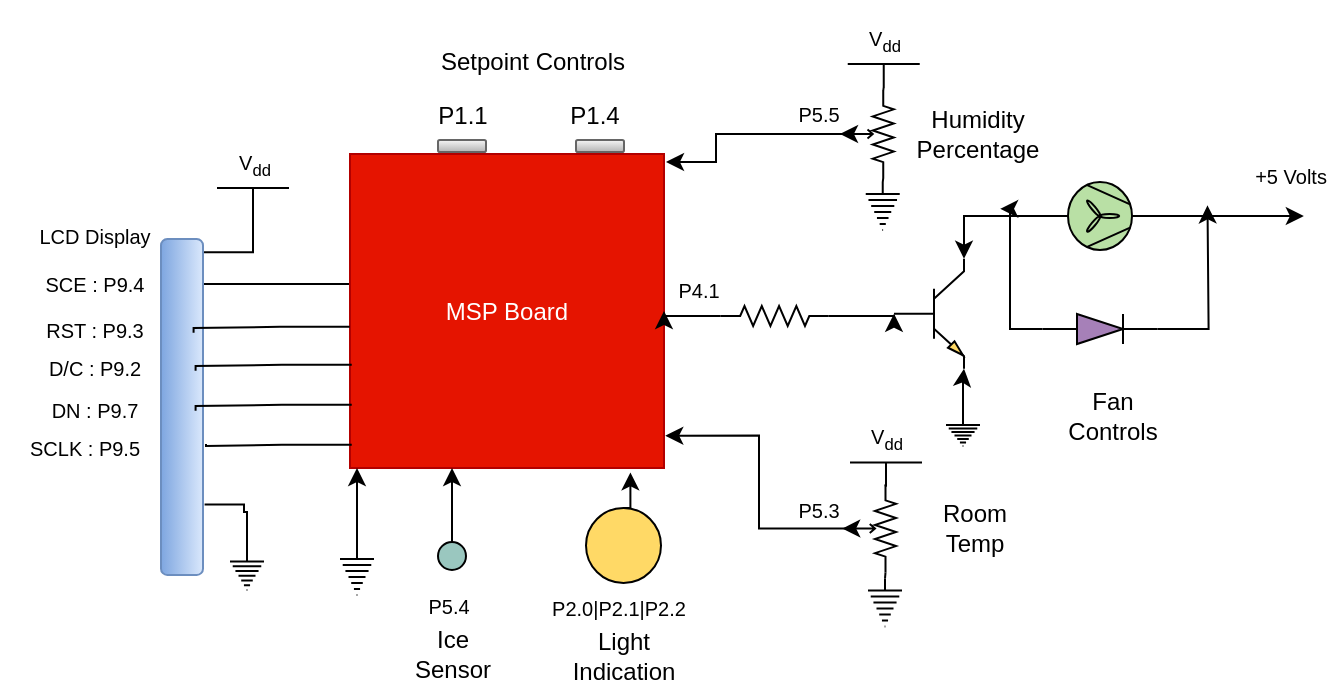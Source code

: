 <mxfile version="20.7.4" type="onedrive"><diagram id="aCQNGbmpIDbcQmdSlRWQ" name="Page-1"><mxGraphModel dx="862" dy="365" grid="0" gridSize="12" guides="1" tooltips="1" connect="1" arrows="1" fold="1" page="1" pageScale="1" pageWidth="850" pageHeight="1100" math="0" shadow="0"><root><mxCell id="0"/><mxCell id="1" parent="0"/><mxCell id="9dDSIYy-kxy8Mh8ftrJf-26" style="edgeStyle=orthogonalEdgeStyle;rounded=0;orthogonalLoop=1;jettySize=auto;html=1;exitX=0;exitY=0.25;exitDx=0;exitDy=0;fontSize=10;endArrow=none;endFill=0;startSize=4;endSize=9;entryX=0.173;entryY=0.037;entryDx=0;entryDy=0;entryPerimeter=0;" parent="1" edge="1"><mxGeometry relative="1" as="geometry"><mxPoint x="210.945" y="181.564" as="targetPoint"/><mxPoint x="288" y="183" as="sourcePoint"/><Array as="points"><mxPoint x="288" y="178"/><mxPoint x="211" y="178"/></Array></mxGeometry></mxCell><mxCell id="9dDSIYy-kxy8Mh8ftrJf-1" value="MSP Board" style="whiteSpace=wrap;html=1;aspect=fixed;fillColor=#e51400;fontColor=#ffffff;strokeColor=#B20000;" parent="1" vertex="1"><mxGeometry x="288" y="113" width="157" height="157" as="geometry"/></mxCell><mxCell id="9dDSIYy-kxy8Mh8ftrJf-3" value="" style="rounded=1;whiteSpace=wrap;html=1;rotation=0;fillColor=#f5f5f5;strokeColor=#666666;gradientColor=#b3b3b3;" parent="1" vertex="1"><mxGeometry x="401" y="106" width="24" height="6" as="geometry"/></mxCell><mxCell id="9dDSIYy-kxy8Mh8ftrJf-7" value="P1.1" style="text;html=1;align=center;verticalAlign=middle;resizable=0;points=[];autosize=1;strokeColor=none;fillColor=none;" parent="1" vertex="1"><mxGeometry x="320" y="82" width="48" height="24" as="geometry"/></mxCell><mxCell id="9dDSIYy-kxy8Mh8ftrJf-12" style="edgeStyle=orthogonalEdgeStyle;rounded=0;orthogonalLoop=1;jettySize=auto;html=1;exitX=1;exitY=0.25;exitDx=0;exitDy=0;exitPerimeter=0;entryX=0.5;entryY=0;entryDx=0;entryDy=0;entryPerimeter=0;endArrow=none;endFill=0;" parent="1" source="9dDSIYy-kxy8Mh8ftrJf-8" target="9dDSIYy-kxy8Mh8ftrJf-11" edge="1"><mxGeometry relative="1" as="geometry"/></mxCell><mxCell id="9dDSIYy-kxy8Mh8ftrJf-17" style="edgeStyle=orthogonalEdgeStyle;rounded=0;orthogonalLoop=1;jettySize=auto;html=1;exitX=0.5;exitY=1;exitDx=0;exitDy=0;exitPerimeter=0;entryX=0.988;entryY=0.932;entryDx=0;entryDy=0;entryPerimeter=0;fontSize=10;" parent="1" source="9dDSIYy-kxy8Mh8ftrJf-8" edge="1"><mxGeometry relative="1" as="geometry"><mxPoint x="533.01" y="102.46" as="targetPoint"/></mxGeometry></mxCell><mxCell id="9dDSIYy-kxy8Mh8ftrJf-18" value="P5.5" style="edgeLabel;html=1;align=center;verticalAlign=middle;resizable=0;points=[];fontSize=10;" parent="9dDSIYy-kxy8Mh8ftrJf-17" connectable="0" vertex="1"><mxGeometry x="0.167" y="-1" relative="1" as="geometry"><mxPoint x="-14" y="-9" as="offset"/></mxGeometry></mxCell><mxCell id="3wpIOFurlPbXAWfSTy9Y-5" value="" style="edgeStyle=orthogonalEdgeStyle;rounded=0;orthogonalLoop=1;jettySize=auto;html=1;" edge="1" parent="1" source="9dDSIYy-kxy8Mh8ftrJf-8"><mxGeometry relative="1" as="geometry"><mxPoint x="446" y="117" as="targetPoint"/><Array as="points"><mxPoint x="471" y="103"/><mxPoint x="471" y="117"/><mxPoint x="446" y="117"/></Array></mxGeometry></mxCell><mxCell id="9dDSIYy-kxy8Mh8ftrJf-8" value="" style="pointerEvents=1;verticalLabelPosition=bottom;shadow=0;dashed=0;align=center;html=1;verticalAlign=top;shape=mxgraph.electrical.resistors.potentiometer_2;rotation=90;" parent="1" vertex="1"><mxGeometry x="527.37" y="92.5" width="44" height="21" as="geometry"/></mxCell><mxCell id="9dDSIYy-kxy8Mh8ftrJf-11" value="" style="pointerEvents=1;verticalLabelPosition=bottom;shadow=0;dashed=0;align=center;html=1;verticalAlign=top;shape=mxgraph.electrical.signal_sources.protective_earth;" parent="1" vertex="1"><mxGeometry x="545.87" y="127" width="17" height="24" as="geometry"/></mxCell><mxCell id="9dDSIYy-kxy8Mh8ftrJf-21" style="edgeStyle=orthogonalEdgeStyle;rounded=0;orthogonalLoop=1;jettySize=auto;html=1;exitX=0.5;exitY=0;exitDx=0;exitDy=0;exitPerimeter=0;entryX=0;entryY=0.25;entryDx=0;entryDy=0;entryPerimeter=0;fontSize=10;endArrow=none;endFill=0;" parent="1" source="9dDSIYy-kxy8Mh8ftrJf-15" target="9dDSIYy-kxy8Mh8ftrJf-8" edge="1"><mxGeometry relative="1" as="geometry"/></mxCell><mxCell id="9dDSIYy-kxy8Mh8ftrJf-15" value="&lt;font style=&quot;font-size: 10px;&quot;&gt;V&lt;sub&gt;dd&lt;/sub&gt;&lt;/font&gt;" style="verticalLabelPosition=top;verticalAlign=bottom;shape=mxgraph.electrical.signal_sources.vdd;shadow=0;dashed=0;align=center;strokeWidth=1;fontSize=24;html=1;flipV=1;" parent="1" vertex="1"><mxGeometry x="536.87" y="68" width="36" height="12" as="geometry"/></mxCell><mxCell id="9dDSIYy-kxy8Mh8ftrJf-24" value="" style="rounded=1;whiteSpace=wrap;html=1;fontSize=10;rotation=90;fillColor=#dae8fc;gradientColor=#7ea6e0;strokeColor=#6c8ebf;" parent="1" vertex="1"><mxGeometry x="120" y="229" width="168" height="21" as="geometry"/></mxCell><mxCell id="9dDSIYy-kxy8Mh8ftrJf-25" value="LCD Display" style="text;html=1;align=center;verticalAlign=middle;resizable=0;points=[];autosize=1;strokeColor=none;fillColor=none;fontSize=10;" parent="1" vertex="1"><mxGeometry x="118" y="142" width="84" height="24" as="geometry"/></mxCell><mxCell id="9dDSIYy-kxy8Mh8ftrJf-27" style="edgeStyle=orthogonalEdgeStyle;rounded=0;orthogonalLoop=1;jettySize=auto;html=1;exitX=-0.029;exitY=0.494;exitDx=0;exitDy=0;fontSize=10;endArrow=none;endFill=0;startSize=4;endSize=9;exitPerimeter=0;entryX=0.374;entryY=0.114;entryDx=0;entryDy=0;entryPerimeter=0;" parent="1" edge="1"><mxGeometry relative="1" as="geometry"><mxPoint x="209.79" y="202.332" as="targetPoint"/><mxPoint x="287.868" y="199.352" as="sourcePoint"/><Array as="points"><mxPoint x="253" y="199"/><mxPoint x="210" y="200"/></Array></mxGeometry></mxCell><mxCell id="9dDSIYy-kxy8Mh8ftrJf-28" style="edgeStyle=orthogonalEdgeStyle;rounded=0;orthogonalLoop=1;jettySize=auto;html=1;exitX=-0.029;exitY=0.494;exitDx=0;exitDy=0;fontSize=10;endArrow=none;endFill=0;startSize=4;endSize=9;exitPerimeter=0;entryX=0.374;entryY=0.114;entryDx=0;entryDy=0;entryPerimeter=0;" parent="1" edge="1"><mxGeometry relative="1" as="geometry"><mxPoint x="210.79" y="221.332" as="targetPoint"/><mxPoint x="288.868" y="218.352" as="sourcePoint"/><Array as="points"><mxPoint x="254" y="218"/><mxPoint x="211" y="219"/></Array></mxGeometry></mxCell><mxCell id="9dDSIYy-kxy8Mh8ftrJf-29" style="edgeStyle=orthogonalEdgeStyle;rounded=0;orthogonalLoop=1;jettySize=auto;html=1;exitX=-0.029;exitY=0.494;exitDx=0;exitDy=0;fontSize=10;endArrow=none;endFill=0;startSize=4;endSize=9;exitPerimeter=0;entryX=0.374;entryY=0.114;entryDx=0;entryDy=0;entryPerimeter=0;" parent="1" edge="1"><mxGeometry relative="1" as="geometry"><mxPoint x="210.79" y="241.332" as="targetPoint"/><mxPoint x="288.868" y="238.352" as="sourcePoint"/><Array as="points"><mxPoint x="254" y="238"/><mxPoint x="211" y="239"/></Array></mxGeometry></mxCell><mxCell id="9dDSIYy-kxy8Mh8ftrJf-30" style="edgeStyle=orthogonalEdgeStyle;rounded=0;orthogonalLoop=1;jettySize=auto;html=1;exitX=-0.029;exitY=0.494;exitDx=0;exitDy=0;fontSize=10;endArrow=none;endFill=0;startSize=4;endSize=9;exitPerimeter=0;" parent="1" edge="1"><mxGeometry relative="1" as="geometry"><mxPoint x="216" y="258" as="targetPoint"/><mxPoint x="288.868" y="258.352" as="sourcePoint"/><Array as="points"><mxPoint x="254" y="258"/><mxPoint x="211" y="259"/></Array></mxGeometry></mxCell><mxCell id="9dDSIYy-kxy8Mh8ftrJf-33" style="edgeStyle=orthogonalEdgeStyle;rounded=0;orthogonalLoop=1;jettySize=auto;html=1;entryX=0.79;entryY=-0.038;entryDx=0;entryDy=0;entryPerimeter=0;fontSize=10;endArrow=none;endFill=0;startSize=4;endSize=9;" parent="1" source="9dDSIYy-kxy8Mh8ftrJf-31" target="9dDSIYy-kxy8Mh8ftrJf-24" edge="1"><mxGeometry relative="1" as="geometry"><Array as="points"><mxPoint x="236" y="292"/><mxPoint x="235" y="292"/><mxPoint x="235" y="288"/></Array></mxGeometry></mxCell><mxCell id="9dDSIYy-kxy8Mh8ftrJf-31" value="" style="pointerEvents=1;verticalLabelPosition=bottom;shadow=0;dashed=0;align=center;html=1;verticalAlign=top;shape=mxgraph.electrical.signal_sources.protective_earth;" parent="1" vertex="1"><mxGeometry x="228" y="312" width="17" height="19" as="geometry"/></mxCell><mxCell id="9dDSIYy-kxy8Mh8ftrJf-35" style="edgeStyle=orthogonalEdgeStyle;rounded=0;orthogonalLoop=1;jettySize=auto;html=1;exitX=0.5;exitY=0;exitDx=0;exitDy=0;exitPerimeter=0;entryX=0.105;entryY=-0.024;entryDx=0;entryDy=0;entryPerimeter=0;fontSize=10;endArrow=none;endFill=0;startSize=4;endSize=9;" parent="1" edge="1"><mxGeometry relative="1" as="geometry"><mxPoint x="239.5" y="131" as="sourcePoint"/><mxPoint x="215.004" y="162.14" as="targetPoint"/><Array as="points"><mxPoint x="240" y="131"/><mxPoint x="240" y="162"/></Array></mxGeometry></mxCell><mxCell id="9dDSIYy-kxy8Mh8ftrJf-34" value="&lt;font style=&quot;font-size: 10px;&quot;&gt;V&lt;sub&gt;dd&lt;/sub&gt;&lt;/font&gt;" style="verticalLabelPosition=top;verticalAlign=bottom;shape=mxgraph.electrical.signal_sources.vdd;shadow=0;dashed=0;align=center;strokeWidth=1;fontSize=24;html=1;flipV=1;rotation=0;" parent="1" vertex="1"><mxGeometry x="221.5" y="130" width="36" height="12" as="geometry"/></mxCell><mxCell id="9dDSIYy-kxy8Mh8ftrJf-36" value="SCE : P9.4" style="text;html=1;align=center;verticalAlign=middle;resizable=0;points=[];autosize=1;strokeColor=none;fillColor=none;fontSize=10;" parent="1" vertex="1"><mxGeometry x="124" y="166" width="72" height="24" as="geometry"/></mxCell><mxCell id="9dDSIYy-kxy8Mh8ftrJf-38" value="RST : P9.3" style="text;html=1;align=center;verticalAlign=middle;resizable=0;points=[];autosize=1;strokeColor=none;fillColor=none;fontSize=10;" parent="1" vertex="1"><mxGeometry x="124" y="189" width="72" height="24" as="geometry"/></mxCell><mxCell id="9dDSIYy-kxy8Mh8ftrJf-40" value="D/C : P9.2" style="text;html=1;align=center;verticalAlign=middle;resizable=0;points=[];autosize=1;strokeColor=none;fillColor=none;fontSize=10;" parent="1" vertex="1"><mxGeometry x="124" y="208" width="72" height="24" as="geometry"/></mxCell><mxCell id="9dDSIYy-kxy8Mh8ftrJf-41" value="DN : P9.7" style="text;html=1;align=center;verticalAlign=middle;resizable=0;points=[];autosize=1;strokeColor=none;fillColor=none;fontSize=10;" parent="1" vertex="1"><mxGeometry x="124" y="229" width="72" height="24" as="geometry"/></mxCell><mxCell id="9dDSIYy-kxy8Mh8ftrJf-42" value="SCLK : P9.5" style="text;html=1;align=center;verticalAlign=middle;resizable=0;points=[];autosize=1;strokeColor=none;fillColor=none;fontSize=10;" parent="1" vertex="1"><mxGeometry x="113" y="248" width="84" height="24" as="geometry"/></mxCell><mxCell id="3wpIOFurlPbXAWfSTy9Y-14" value="" style="edgeStyle=orthogonalEdgeStyle;rounded=0;orthogonalLoop=1;jettySize=auto;html=1;" edge="1" parent="1" source="9dDSIYy-kxy8Mh8ftrJf-13" target="9dDSIYy-kxy8Mh8ftrJf-1"><mxGeometry relative="1" as="geometry"><Array as="points"><mxPoint x="299" y="319"/></Array></mxGeometry></mxCell><mxCell id="9dDSIYy-kxy8Mh8ftrJf-13" value="" style="pointerEvents=1;verticalLabelPosition=bottom;shadow=0;dashed=0;align=center;html=1;verticalAlign=top;shape=mxgraph.electrical.signal_sources.protective_earth;" parent="1" vertex="1"><mxGeometry x="283" y="309.5" width="17" height="24" as="geometry"/></mxCell><mxCell id="3wpIOFurlPbXAWfSTy9Y-2" value="" style="rounded=1;whiteSpace=wrap;html=1;rotation=0;fillColor=#f5f5f5;strokeColor=#666666;gradientColor=#b3b3b3;" vertex="1" parent="1"><mxGeometry x="332" y="106" width="24" height="6" as="geometry"/></mxCell><mxCell id="3wpIOFurlPbXAWfSTy9Y-3" value="P1.4" style="text;html=1;align=center;verticalAlign=middle;resizable=0;points=[];autosize=1;strokeColor=none;fillColor=none;" vertex="1" parent="1"><mxGeometry x="388" y="81" width="43" height="26" as="geometry"/></mxCell><mxCell id="3wpIOFurlPbXAWfSTy9Y-6" style="edgeStyle=orthogonalEdgeStyle;rounded=0;orthogonalLoop=1;jettySize=auto;html=1;exitX=1;exitY=0.25;exitDx=0;exitDy=0;exitPerimeter=0;entryX=0.5;entryY=0;entryDx=0;entryDy=0;entryPerimeter=0;endArrow=none;endFill=0;" edge="1" parent="1" source="3wpIOFurlPbXAWfSTy9Y-9" target="3wpIOFurlPbXAWfSTy9Y-10"><mxGeometry relative="1" as="geometry"/></mxCell><mxCell id="3wpIOFurlPbXAWfSTy9Y-7" style="edgeStyle=orthogonalEdgeStyle;rounded=0;orthogonalLoop=1;jettySize=auto;html=1;exitX=0.5;exitY=1;exitDx=0;exitDy=0;exitPerimeter=0;entryX=0.988;entryY=0.932;entryDx=0;entryDy=0;entryPerimeter=0;fontSize=10;" edge="1" parent="1" source="3wpIOFurlPbXAWfSTy9Y-9"><mxGeometry relative="1" as="geometry"><mxPoint x="534.14" y="299.71" as="targetPoint"/></mxGeometry></mxCell><mxCell id="3wpIOFurlPbXAWfSTy9Y-8" value="P5.3" style="edgeLabel;html=1;align=center;verticalAlign=middle;resizable=0;points=[];fontSize=10;" connectable="0" vertex="1" parent="3wpIOFurlPbXAWfSTy9Y-7"><mxGeometry x="0.167" y="-1" relative="1" as="geometry"><mxPoint x="-14" y="-9" as="offset"/></mxGeometry></mxCell><mxCell id="3wpIOFurlPbXAWfSTy9Y-36" style="edgeStyle=orthogonalEdgeStyle;rounded=0;orthogonalLoop=1;jettySize=auto;html=1;entryX=1.004;entryY=0.897;entryDx=0;entryDy=0;entryPerimeter=0;" edge="1" parent="1" source="3wpIOFurlPbXAWfSTy9Y-9" target="9dDSIYy-kxy8Mh8ftrJf-1"><mxGeometry relative="1" as="geometry"/></mxCell><mxCell id="3wpIOFurlPbXAWfSTy9Y-9" value="" style="pointerEvents=1;verticalLabelPosition=bottom;shadow=0;dashed=0;align=center;html=1;verticalAlign=top;shape=mxgraph.electrical.resistors.potentiometer_2;rotation=90;" vertex="1" parent="1"><mxGeometry x="528.5" y="289.75" width="44" height="21" as="geometry"/></mxCell><mxCell id="3wpIOFurlPbXAWfSTy9Y-10" value="" style="pointerEvents=1;verticalLabelPosition=bottom;shadow=0;dashed=0;align=center;html=1;verticalAlign=top;shape=mxgraph.electrical.signal_sources.protective_earth;" vertex="1" parent="1"><mxGeometry x="547" y="325.25" width="17" height="24" as="geometry"/></mxCell><mxCell id="3wpIOFurlPbXAWfSTy9Y-11" style="edgeStyle=orthogonalEdgeStyle;rounded=0;orthogonalLoop=1;jettySize=auto;html=1;exitX=0.5;exitY=0;exitDx=0;exitDy=0;exitPerimeter=0;entryX=0;entryY=0.25;entryDx=0;entryDy=0;entryPerimeter=0;fontSize=10;endArrow=none;endFill=0;" edge="1" parent="1" source="3wpIOFurlPbXAWfSTy9Y-12" target="3wpIOFurlPbXAWfSTy9Y-9"><mxGeometry relative="1" as="geometry"/></mxCell><mxCell id="3wpIOFurlPbXAWfSTy9Y-12" value="&lt;font style=&quot;font-size: 10px;&quot;&gt;V&lt;sub&gt;dd&lt;/sub&gt;&lt;/font&gt;" style="verticalLabelPosition=top;verticalAlign=bottom;shape=mxgraph.electrical.signal_sources.vdd;shadow=0;dashed=0;align=center;strokeWidth=1;fontSize=24;html=1;flipV=1;" vertex="1" parent="1"><mxGeometry x="538" y="267.25" width="36" height="12" as="geometry"/></mxCell><mxCell id="3wpIOFurlPbXAWfSTy9Y-16" value="Setpoint Controls" style="text;html=1;strokeColor=none;fillColor=none;align=center;verticalAlign=middle;whiteSpace=wrap;rounded=0;" vertex="1" parent="1"><mxGeometry x="320" y="52" width="119" height="30" as="geometry"/></mxCell><mxCell id="3wpIOFurlPbXAWfSTy9Y-28" value="" style="edgeStyle=orthogonalEdgeStyle;rounded=0;orthogonalLoop=1;jettySize=auto;html=1;" edge="1" parent="1" source="3wpIOFurlPbXAWfSTy9Y-18" target="9dDSIYy-kxy8Mh8ftrJf-1"><mxGeometry relative="1" as="geometry"><Array as="points"><mxPoint x="339" y="287"/><mxPoint x="339" y="287"/></Array></mxGeometry></mxCell><mxCell id="3wpIOFurlPbXAWfSTy9Y-18" value="" style="ellipse;whiteSpace=wrap;html=1;aspect=fixed;fillColor=#9AC7BF;" vertex="1" parent="1"><mxGeometry x="332" y="307" width="14" height="14" as="geometry"/></mxCell><mxCell id="3wpIOFurlPbXAWfSTy9Y-22" value="Ice Sensor" style="text;html=1;strokeColor=none;fillColor=none;align=center;verticalAlign=middle;whiteSpace=wrap;rounded=0;" vertex="1" parent="1"><mxGeometry x="313.5" y="351" width="51" height="23" as="geometry"/></mxCell><mxCell id="3wpIOFurlPbXAWfSTy9Y-23" value="Room Temp" style="text;html=1;strokeColor=none;fillColor=none;align=center;verticalAlign=middle;whiteSpace=wrap;rounded=0;" vertex="1" parent="1"><mxGeometry x="572.5" y="285.25" width="54.5" height="30" as="geometry"/></mxCell><mxCell id="3wpIOFurlPbXAWfSTy9Y-25" value="Humidity Percentage" style="text;html=1;strokeColor=none;fillColor=none;align=center;verticalAlign=middle;whiteSpace=wrap;rounded=0;" vertex="1" parent="1"><mxGeometry x="569.87" y="88" width="64.13" height="30" as="geometry"/></mxCell><mxCell id="3wpIOFurlPbXAWfSTy9Y-33" style="edgeStyle=orthogonalEdgeStyle;rounded=0;orthogonalLoop=1;jettySize=auto;html=1;exitX=0.5;exitY=0;exitDx=0;exitDy=0;entryX=0.893;entryY=1.014;entryDx=0;entryDy=0;entryPerimeter=0;" edge="1" parent="1" source="3wpIOFurlPbXAWfSTy9Y-26" target="9dDSIYy-kxy8Mh8ftrJf-1"><mxGeometry relative="1" as="geometry"/></mxCell><mxCell id="3wpIOFurlPbXAWfSTy9Y-26" value="" style="ellipse;whiteSpace=wrap;html=1;aspect=fixed;fillColor=#FFD966;" vertex="1" parent="1"><mxGeometry x="406" y="290" width="37.5" height="37.5" as="geometry"/></mxCell><mxCell id="3wpIOFurlPbXAWfSTy9Y-29" value="Light Indication" style="text;html=1;strokeColor=none;fillColor=none;align=center;verticalAlign=middle;whiteSpace=wrap;rounded=0;" vertex="1" parent="1"><mxGeometry x="396" y="352" width="58" height="23" as="geometry"/></mxCell><mxCell id="3wpIOFurlPbXAWfSTy9Y-31" value="P2.0|P2.1|P2.2" style="edgeLabel;html=1;align=center;verticalAlign=middle;resizable=0;points=[];fontSize=10;" connectable="0" vertex="1" parent="1"><mxGeometry x="413.001" y="338" as="geometry"><mxPoint x="9" y="2" as="offset"/></mxGeometry></mxCell><mxCell id="3wpIOFurlPbXAWfSTy9Y-34" value="P5.4" style="edgeLabel;html=1;align=center;verticalAlign=middle;resizable=0;points=[];fontSize=10;" connectable="0" vertex="1" parent="1"><mxGeometry x="335.002" y="341.996" as="geometry"><mxPoint x="2" y="-3" as="offset"/></mxGeometry></mxCell><mxCell id="3wpIOFurlPbXAWfSTy9Y-45" style="edgeStyle=orthogonalEdgeStyle;rounded=0;orthogonalLoop=1;jettySize=auto;html=1;exitX=1;exitY=0.5;exitDx=0;exitDy=0;exitPerimeter=0;entryX=0;entryY=0.5;entryDx=0;entryDy=0;entryPerimeter=0;" edge="1" parent="1" source="3wpIOFurlPbXAWfSTy9Y-39" target="3wpIOFurlPbXAWfSTy9Y-40"><mxGeometry relative="1" as="geometry"/></mxCell><mxCell id="3wpIOFurlPbXAWfSTy9Y-46" style="edgeStyle=orthogonalEdgeStyle;rounded=0;orthogonalLoop=1;jettySize=auto;html=1;exitX=0;exitY=0.5;exitDx=0;exitDy=0;exitPerimeter=0;entryX=1;entryY=0.5;entryDx=0;entryDy=0;" edge="1" parent="1" source="3wpIOFurlPbXAWfSTy9Y-39" target="9dDSIYy-kxy8Mh8ftrJf-1"><mxGeometry relative="1" as="geometry"/></mxCell><mxCell id="3wpIOFurlPbXAWfSTy9Y-39" value="" style="pointerEvents=1;verticalLabelPosition=bottom;shadow=0;dashed=0;align=center;html=1;verticalAlign=top;shape=mxgraph.electrical.resistors.resistor_2;fillColor=#FFD966;" vertex="1" parent="1"><mxGeometry x="473.37" y="189" width="54" height="10" as="geometry"/></mxCell><mxCell id="3wpIOFurlPbXAWfSTy9Y-40" value="" style="verticalLabelPosition=bottom;shadow=0;dashed=0;align=center;html=1;verticalAlign=top;shape=mxgraph.electrical.transistors.npn_transistor_5;fillColor=#FFD966;" vertex="1" parent="1"><mxGeometry x="560" y="164.75" width="35" height="56.25" as="geometry"/></mxCell><mxCell id="3wpIOFurlPbXAWfSTy9Y-43" style="edgeStyle=orthogonalEdgeStyle;rounded=0;orthogonalLoop=1;jettySize=auto;html=1;entryX=1;entryY=1;entryDx=0;entryDy=0;entryPerimeter=0;" edge="1" parent="1" source="3wpIOFurlPbXAWfSTy9Y-41" target="3wpIOFurlPbXAWfSTy9Y-40"><mxGeometry relative="1" as="geometry"/></mxCell><mxCell id="3wpIOFurlPbXAWfSTy9Y-41" value="" style="pointerEvents=1;verticalLabelPosition=bottom;shadow=0;dashed=0;align=center;html=1;verticalAlign=top;shape=mxgraph.electrical.signal_sources.protective_earth;" vertex="1" parent="1"><mxGeometry x="586" y="245" width="17" height="14" as="geometry"/></mxCell><mxCell id="3wpIOFurlPbXAWfSTy9Y-48" value="P4.1" style="edgeLabel;html=1;align=center;verticalAlign=middle;resizable=0;points=[];fontSize=10;" connectable="0" vertex="1" parent="1"><mxGeometry x="459.004" y="189.001" as="geometry"><mxPoint x="3" y="-8" as="offset"/></mxGeometry></mxCell><mxCell id="3wpIOFurlPbXAWfSTy9Y-57" style="edgeStyle=orthogonalEdgeStyle;rounded=0;orthogonalLoop=1;jettySize=auto;html=1;exitX=0;exitY=0.5;exitDx=0;exitDy=0;exitPerimeter=0;" edge="1" parent="1" source="3wpIOFurlPbXAWfSTy9Y-49"><mxGeometry relative="1" as="geometry"><mxPoint x="613.097" y="140.409" as="targetPoint"/><Array as="points"><mxPoint x="618" y="201"/><mxPoint x="618" y="140"/></Array></mxGeometry></mxCell><mxCell id="3wpIOFurlPbXAWfSTy9Y-58" style="edgeStyle=orthogonalEdgeStyle;rounded=0;orthogonalLoop=1;jettySize=auto;html=1;exitX=1;exitY=0.5;exitDx=0;exitDy=0;exitPerimeter=0;" edge="1" parent="1" source="3wpIOFurlPbXAWfSTy9Y-49"><mxGeometry relative="1" as="geometry"><mxPoint x="716.753" y="138.688" as="targetPoint"/></mxGeometry></mxCell><mxCell id="3wpIOFurlPbXAWfSTy9Y-49" value="" style="pointerEvents=1;fillColor=#A680B8;verticalLabelPosition=bottom;shadow=0;dashed=0;align=center;html=1;verticalAlign=top;shape=mxgraph.electrical.diodes.diode;rotation=0;" vertex="1" parent="1"><mxGeometry x="634.25" y="193" width="57.5" height="15" as="geometry"/></mxCell><mxCell id="3wpIOFurlPbXAWfSTy9Y-53" style="edgeStyle=orthogonalEdgeStyle;rounded=0;orthogonalLoop=1;jettySize=auto;html=1;entryX=1;entryY=0;entryDx=0;entryDy=0;entryPerimeter=0;" edge="1" parent="1" source="3wpIOFurlPbXAWfSTy9Y-50" target="3wpIOFurlPbXAWfSTy9Y-40"><mxGeometry relative="1" as="geometry"/></mxCell><mxCell id="3wpIOFurlPbXAWfSTy9Y-59" style="edgeStyle=orthogonalEdgeStyle;rounded=0;orthogonalLoop=1;jettySize=auto;html=1;" edge="1" parent="1" source="3wpIOFurlPbXAWfSTy9Y-50"><mxGeometry relative="1" as="geometry"><mxPoint x="764.925" y="144.0" as="targetPoint"/></mxGeometry></mxCell><mxCell id="3wpIOFurlPbXAWfSTy9Y-50" value="" style="verticalLabelPosition=bottom;outlineConnect=0;align=center;dashed=0;html=1;verticalAlign=top;shape=mxgraph.pid2misc.fan;fanType=common;fillColor=#B9E0A5;" vertex="1" parent="1"><mxGeometry x="647" y="127" width="32" height="34" as="geometry"/></mxCell><mxCell id="3wpIOFurlPbXAWfSTy9Y-62" value="+5 Volts" style="edgeLabel;html=1;align=center;verticalAlign=middle;resizable=0;points=[];fontSize=10;" connectable="0" vertex="1" parent="1"><mxGeometry x="519.004" y="94.001" as="geometry"><mxPoint x="239" y="30" as="offset"/></mxGeometry></mxCell><mxCell id="3wpIOFurlPbXAWfSTy9Y-63" value="Fan Controls" style="text;html=1;strokeColor=none;fillColor=none;align=center;verticalAlign=middle;whiteSpace=wrap;rounded=0;" vertex="1" parent="1"><mxGeometry x="642" y="229" width="54.5" height="30" as="geometry"/></mxCell></root></mxGraphModel></diagram></mxfile>